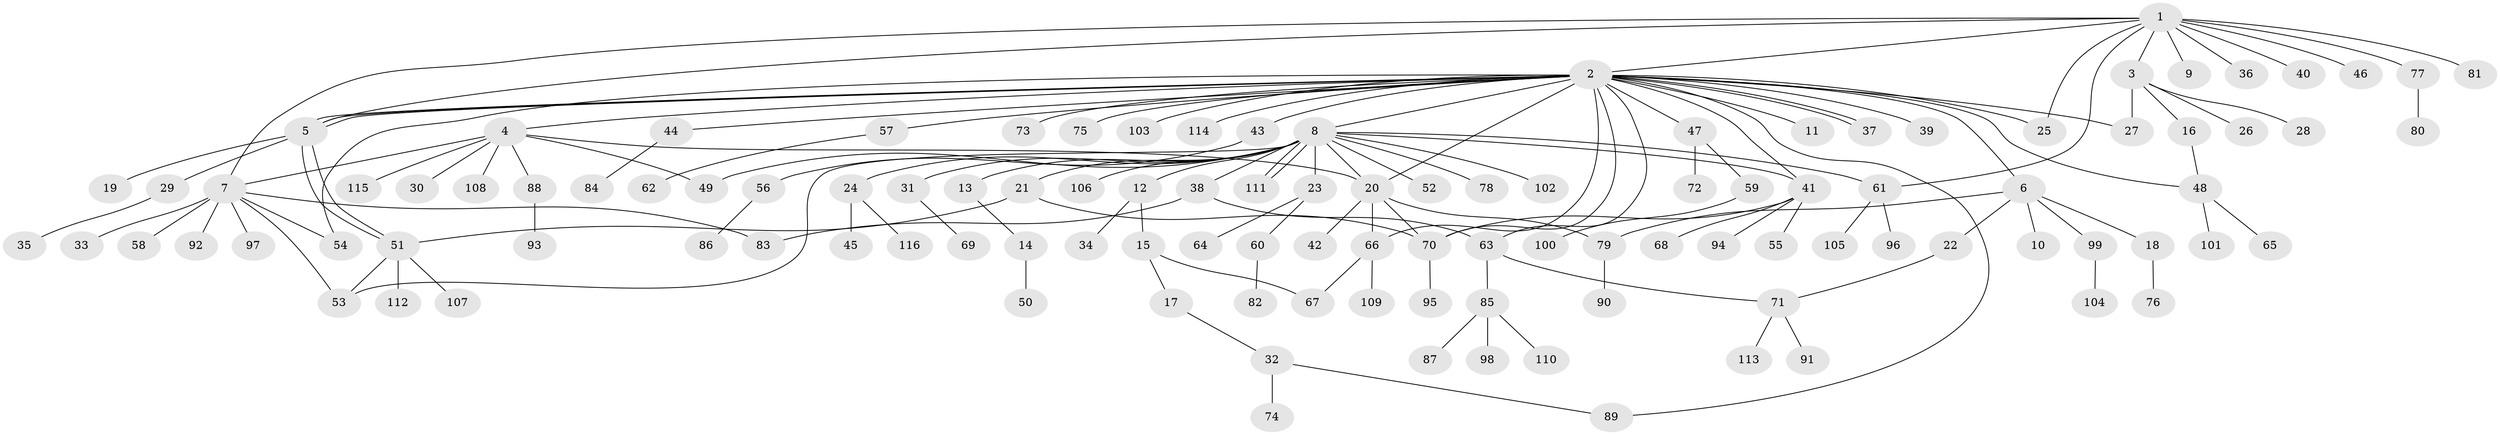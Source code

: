 // coarse degree distribution, {19: 0.011764705882352941, 29: 0.011764705882352941, 4: 0.03529411764705882, 7: 0.03529411764705882, 6: 0.023529411764705882, 20: 0.011764705882352941, 1: 0.5647058823529412, 2: 0.2, 3: 0.08235294117647059, 5: 0.023529411764705882}
// Generated by graph-tools (version 1.1) at 2025/41/03/06/25 10:41:49]
// undirected, 116 vertices, 144 edges
graph export_dot {
graph [start="1"]
  node [color=gray90,style=filled];
  1;
  2;
  3;
  4;
  5;
  6;
  7;
  8;
  9;
  10;
  11;
  12;
  13;
  14;
  15;
  16;
  17;
  18;
  19;
  20;
  21;
  22;
  23;
  24;
  25;
  26;
  27;
  28;
  29;
  30;
  31;
  32;
  33;
  34;
  35;
  36;
  37;
  38;
  39;
  40;
  41;
  42;
  43;
  44;
  45;
  46;
  47;
  48;
  49;
  50;
  51;
  52;
  53;
  54;
  55;
  56;
  57;
  58;
  59;
  60;
  61;
  62;
  63;
  64;
  65;
  66;
  67;
  68;
  69;
  70;
  71;
  72;
  73;
  74;
  75;
  76;
  77;
  78;
  79;
  80;
  81;
  82;
  83;
  84;
  85;
  86;
  87;
  88;
  89;
  90;
  91;
  92;
  93;
  94;
  95;
  96;
  97;
  98;
  99;
  100;
  101;
  102;
  103;
  104;
  105;
  106;
  107;
  108;
  109;
  110;
  111;
  112;
  113;
  114;
  115;
  116;
  1 -- 2;
  1 -- 3;
  1 -- 5;
  1 -- 7;
  1 -- 9;
  1 -- 25;
  1 -- 36;
  1 -- 40;
  1 -- 46;
  1 -- 61;
  1 -- 77;
  1 -- 81;
  2 -- 4;
  2 -- 5;
  2 -- 5;
  2 -- 5;
  2 -- 6;
  2 -- 8;
  2 -- 11;
  2 -- 20;
  2 -- 25;
  2 -- 27;
  2 -- 37;
  2 -- 37;
  2 -- 39;
  2 -- 41;
  2 -- 43;
  2 -- 44;
  2 -- 47;
  2 -- 48;
  2 -- 54;
  2 -- 57;
  2 -- 63;
  2 -- 66;
  2 -- 70;
  2 -- 73;
  2 -- 75;
  2 -- 89;
  2 -- 103;
  2 -- 114;
  3 -- 16;
  3 -- 26;
  3 -- 27;
  3 -- 28;
  4 -- 7;
  4 -- 20;
  4 -- 30;
  4 -- 49;
  4 -- 88;
  4 -- 108;
  4 -- 115;
  5 -- 19;
  5 -- 29;
  5 -- 51;
  5 -- 51;
  6 -- 10;
  6 -- 18;
  6 -- 22;
  6 -- 79;
  6 -- 99;
  7 -- 33;
  7 -- 53;
  7 -- 54;
  7 -- 58;
  7 -- 83;
  7 -- 92;
  7 -- 97;
  8 -- 12;
  8 -- 13;
  8 -- 20;
  8 -- 21;
  8 -- 23;
  8 -- 24;
  8 -- 31;
  8 -- 38;
  8 -- 41;
  8 -- 49;
  8 -- 52;
  8 -- 53;
  8 -- 61;
  8 -- 78;
  8 -- 102;
  8 -- 106;
  8 -- 111;
  8 -- 111;
  12 -- 15;
  12 -- 34;
  13 -- 14;
  14 -- 50;
  15 -- 17;
  15 -- 67;
  16 -- 48;
  17 -- 32;
  18 -- 76;
  20 -- 42;
  20 -- 66;
  20 -- 70;
  20 -- 79;
  21 -- 51;
  21 -- 70;
  22 -- 71;
  23 -- 60;
  23 -- 64;
  24 -- 45;
  24 -- 116;
  29 -- 35;
  31 -- 69;
  32 -- 74;
  32 -- 89;
  38 -- 63;
  38 -- 83;
  41 -- 55;
  41 -- 68;
  41 -- 70;
  41 -- 94;
  43 -- 56;
  44 -- 84;
  47 -- 59;
  47 -- 72;
  48 -- 65;
  48 -- 101;
  51 -- 53;
  51 -- 107;
  51 -- 112;
  56 -- 86;
  57 -- 62;
  59 -- 100;
  60 -- 82;
  61 -- 96;
  61 -- 105;
  63 -- 71;
  63 -- 85;
  66 -- 67;
  66 -- 109;
  70 -- 95;
  71 -- 91;
  71 -- 113;
  77 -- 80;
  79 -- 90;
  85 -- 87;
  85 -- 98;
  85 -- 110;
  88 -- 93;
  99 -- 104;
}
